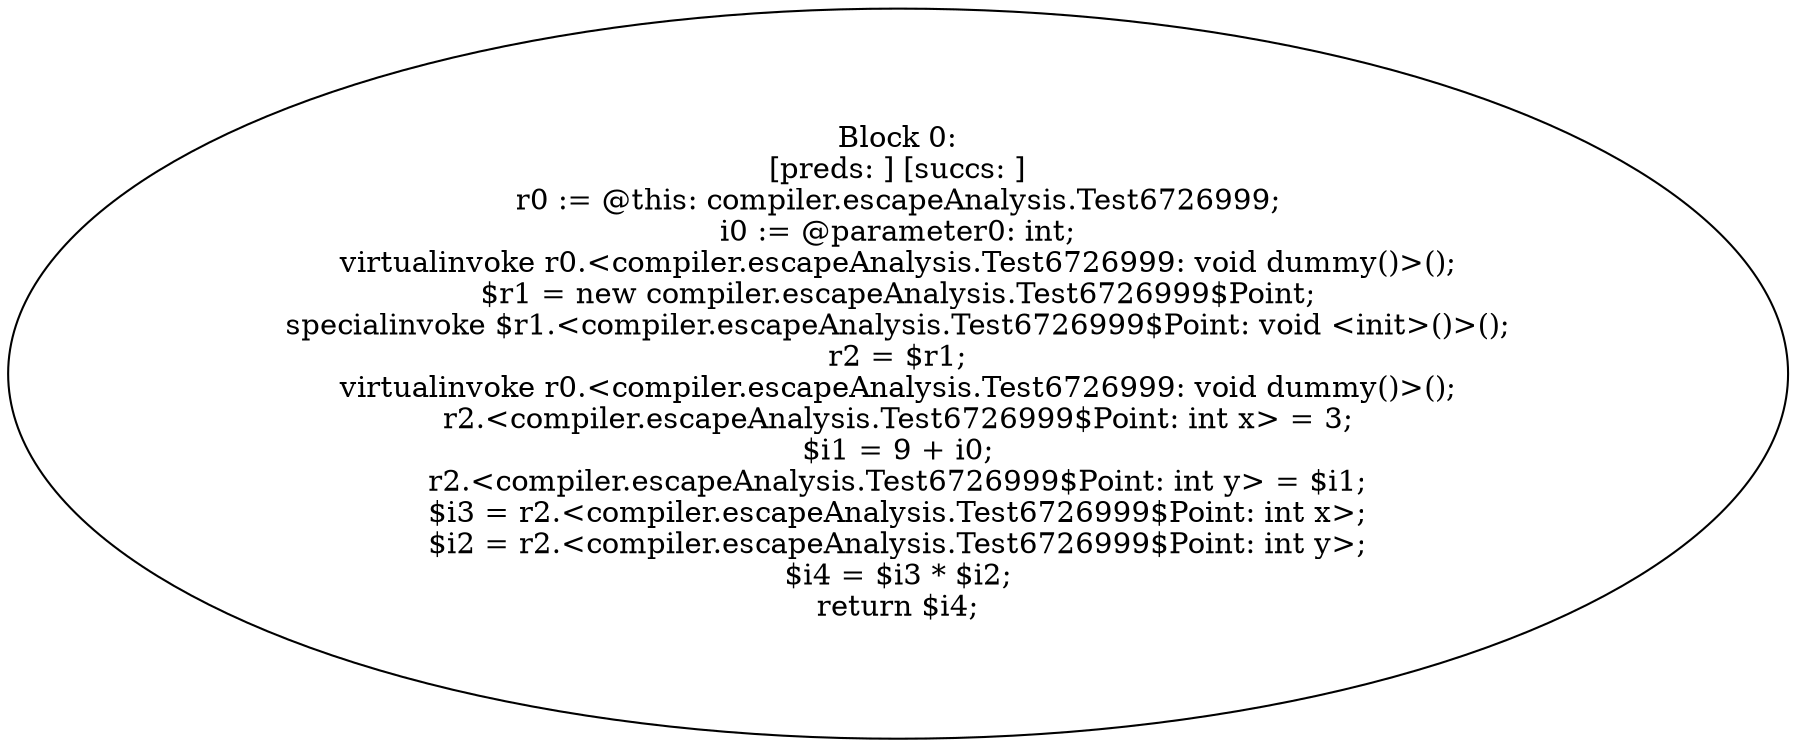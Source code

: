 digraph "unitGraph" {
    "Block 0:
[preds: ] [succs: ]
r0 := @this: compiler.escapeAnalysis.Test6726999;
i0 := @parameter0: int;
virtualinvoke r0.<compiler.escapeAnalysis.Test6726999: void dummy()>();
$r1 = new compiler.escapeAnalysis.Test6726999$Point;
specialinvoke $r1.<compiler.escapeAnalysis.Test6726999$Point: void <init>()>();
r2 = $r1;
virtualinvoke r0.<compiler.escapeAnalysis.Test6726999: void dummy()>();
r2.<compiler.escapeAnalysis.Test6726999$Point: int x> = 3;
$i1 = 9 + i0;
r2.<compiler.escapeAnalysis.Test6726999$Point: int y> = $i1;
$i3 = r2.<compiler.escapeAnalysis.Test6726999$Point: int x>;
$i2 = r2.<compiler.escapeAnalysis.Test6726999$Point: int y>;
$i4 = $i3 * $i2;
return $i4;
"
}
